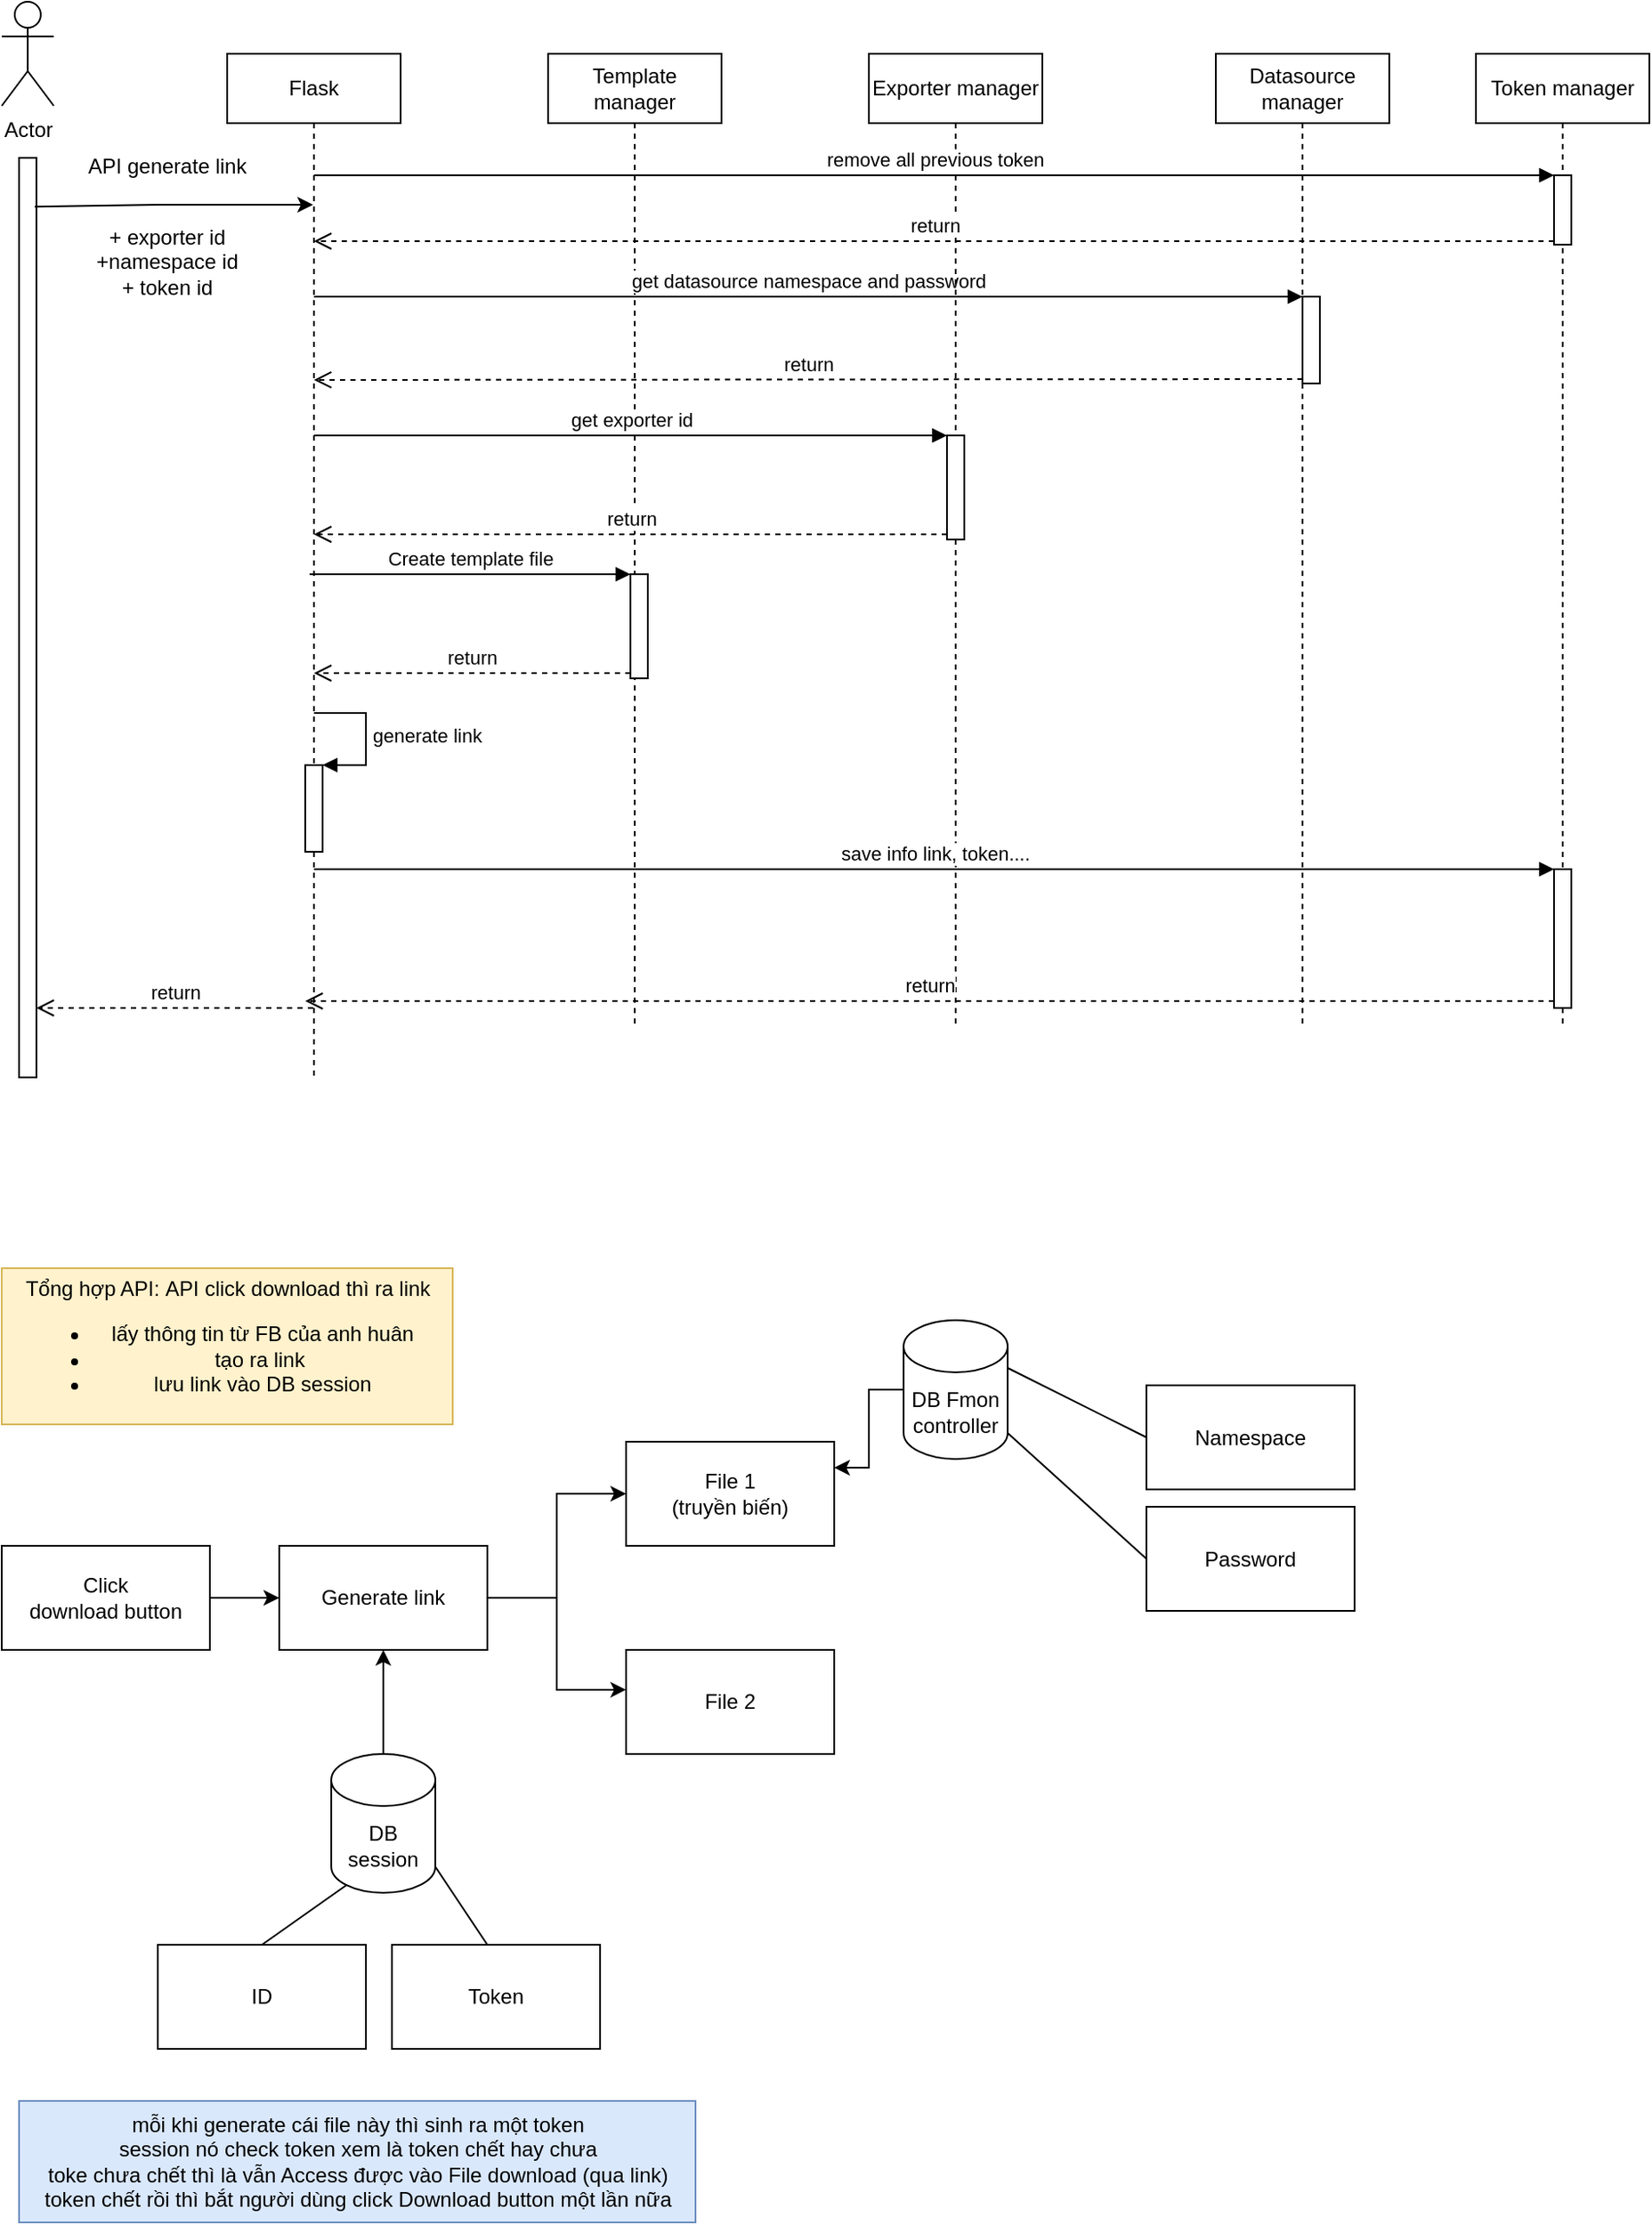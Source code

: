 <mxfile version="20.1.1" type="github" pages="4">
  <diagram id="ONlVN_mibPTLU32uY-dU" name="API generate link">
    <mxGraphModel dx="946" dy="645" grid="1" gridSize="10" guides="1" tooltips="1" connect="1" arrows="1" fold="1" page="1" pageScale="1" pageWidth="850" pageHeight="1100" math="0" shadow="0">
      <root>
        <mxCell id="0" />
        <mxCell id="1" parent="0" />
        <mxCell id="qlLl403qNk03ZVmU591X-13" value="Actor" style="shape=umlActor;verticalLabelPosition=bottom;verticalAlign=top;html=1;" parent="1" vertex="1">
          <mxGeometry x="150" y="60" width="30" height="60" as="geometry" />
        </mxCell>
        <mxCell id="qlLl403qNk03ZVmU591X-14" value="Flask" style="shape=umlLifeline;perimeter=lifelinePerimeter;whiteSpace=wrap;html=1;container=1;collapsible=0;recursiveResize=0;outlineConnect=0;" parent="1" vertex="1">
          <mxGeometry x="280" y="90" width="100" height="590" as="geometry" />
        </mxCell>
        <mxCell id="tB4uZvQwDg-sb7U3ZfQQ-6" value="" style="html=1;points=[];perimeter=orthogonalPerimeter;" vertex="1" parent="qlLl403qNk03ZVmU591X-14">
          <mxGeometry x="45" y="410" width="10" height="50" as="geometry" />
        </mxCell>
        <mxCell id="tB4uZvQwDg-sb7U3ZfQQ-7" value="generate link" style="edgeStyle=orthogonalEdgeStyle;html=1;align=left;spacingLeft=2;endArrow=block;rounded=0;entryX=1;entryY=0;" edge="1" target="tB4uZvQwDg-sb7U3ZfQQ-6" parent="qlLl403qNk03ZVmU591X-14">
          <mxGeometry relative="1" as="geometry">
            <mxPoint x="50" y="380" as="sourcePoint" />
            <Array as="points">
              <mxPoint x="80" y="380" />
            </Array>
          </mxGeometry>
        </mxCell>
        <mxCell id="qlLl403qNk03ZVmU591X-16" value="Template manager" style="shape=umlLifeline;perimeter=lifelinePerimeter;whiteSpace=wrap;html=1;container=1;collapsible=0;recursiveResize=0;outlineConnect=0;" parent="1" vertex="1">
          <mxGeometry x="465" y="90" width="100" height="560" as="geometry" />
        </mxCell>
        <mxCell id="qlLl403qNk03ZVmU591X-17" value="" style="html=1;points=[];perimeter=orthogonalPerimeter;" parent="qlLl403qNk03ZVmU591X-16" vertex="1">
          <mxGeometry x="47.5" y="300" width="10" height="60" as="geometry" />
        </mxCell>
        <mxCell id="qlLl403qNk03ZVmU591X-18" value="Datasource manager" style="shape=umlLifeline;perimeter=lifelinePerimeter;whiteSpace=wrap;html=1;container=1;collapsible=0;recursiveResize=0;outlineConnect=0;" parent="1" vertex="1">
          <mxGeometry x="850" y="90" width="100" height="560" as="geometry" />
        </mxCell>
        <mxCell id="qlLl403qNk03ZVmU591X-19" value="" style="html=1;points=[];perimeter=orthogonalPerimeter;" parent="qlLl403qNk03ZVmU591X-18" vertex="1">
          <mxGeometry x="50" y="140" width="10" height="50" as="geometry" />
        </mxCell>
        <mxCell id="qlLl403qNk03ZVmU591X-20" style="edgeStyle=orthogonalEdgeStyle;rounded=0;orthogonalLoop=1;jettySize=auto;html=1;exitX=1;exitY=0.5;exitDx=0;exitDy=0;entryX=0;entryY=0.5;entryDx=0;entryDy=0;" parent="1" source="qlLl403qNk03ZVmU591X-21" target="qlLl403qNk03ZVmU591X-24" edge="1">
          <mxGeometry relative="1" as="geometry" />
        </mxCell>
        <mxCell id="qlLl403qNk03ZVmU591X-21" value="Click &lt;br&gt;download button" style="rounded=0;whiteSpace=wrap;html=1;" parent="1" vertex="1">
          <mxGeometry x="150" y="950" width="120" height="60" as="geometry" />
        </mxCell>
        <mxCell id="qlLl403qNk03ZVmU591X-22" style="edgeStyle=orthogonalEdgeStyle;rounded=0;orthogonalLoop=1;jettySize=auto;html=1;exitX=1;exitY=0.5;exitDx=0;exitDy=0;entryX=0;entryY=0.5;entryDx=0;entryDy=0;" parent="1" source="qlLl403qNk03ZVmU591X-24" target="qlLl403qNk03ZVmU591X-25" edge="1">
          <mxGeometry relative="1" as="geometry">
            <Array as="points">
              <mxPoint x="470" y="980" />
              <mxPoint x="470" y="920" />
            </Array>
          </mxGeometry>
        </mxCell>
        <mxCell id="qlLl403qNk03ZVmU591X-23" style="edgeStyle=orthogonalEdgeStyle;rounded=0;orthogonalLoop=1;jettySize=auto;html=1;exitX=1;exitY=0.5;exitDx=0;exitDy=0;entryX=0;entryY=0.383;entryDx=0;entryDy=0;entryPerimeter=0;" parent="1" source="qlLl403qNk03ZVmU591X-24" target="qlLl403qNk03ZVmU591X-26" edge="1">
          <mxGeometry relative="1" as="geometry" />
        </mxCell>
        <mxCell id="qlLl403qNk03ZVmU591X-24" value="Generate link" style="rounded=0;whiteSpace=wrap;html=1;" parent="1" vertex="1">
          <mxGeometry x="310" y="950" width="120" height="60" as="geometry" />
        </mxCell>
        <mxCell id="qlLl403qNk03ZVmU591X-25" value="File 1&lt;br&gt;(truyền biến)" style="rounded=0;whiteSpace=wrap;html=1;" parent="1" vertex="1">
          <mxGeometry x="510" y="890" width="120" height="60" as="geometry" />
        </mxCell>
        <mxCell id="qlLl403qNk03ZVmU591X-26" value="File 2" style="rounded=0;whiteSpace=wrap;html=1;" parent="1" vertex="1">
          <mxGeometry x="510" y="1010" width="120" height="60" as="geometry" />
        </mxCell>
        <mxCell id="qlLl403qNk03ZVmU591X-27" value="Namespace" style="rounded=0;whiteSpace=wrap;html=1;" parent="1" vertex="1">
          <mxGeometry x="810" y="857.5" width="120" height="60" as="geometry" />
        </mxCell>
        <mxCell id="qlLl403qNk03ZVmU591X-28" value="Password" style="rounded=0;whiteSpace=wrap;html=1;" parent="1" vertex="1">
          <mxGeometry x="810" y="927.5" width="120" height="60" as="geometry" />
        </mxCell>
        <mxCell id="qlLl403qNk03ZVmU591X-29" style="edgeStyle=orthogonalEdgeStyle;rounded=0;orthogonalLoop=1;jettySize=auto;html=1;exitX=0;exitY=0.5;exitDx=0;exitDy=0;exitPerimeter=0;entryX=1;entryY=0.25;entryDx=0;entryDy=0;" parent="1" source="qlLl403qNk03ZVmU591X-30" target="qlLl403qNk03ZVmU591X-25" edge="1">
          <mxGeometry relative="1" as="geometry" />
        </mxCell>
        <mxCell id="qlLl403qNk03ZVmU591X-30" value="DB Fmon controller" style="shape=cylinder3;whiteSpace=wrap;html=1;boundedLbl=1;backgroundOutline=1;size=15;" parent="1" vertex="1">
          <mxGeometry x="670" y="820" width="60" height="80" as="geometry" />
        </mxCell>
        <mxCell id="qlLl403qNk03ZVmU591X-31" value="" style="endArrow=none;html=1;rounded=0;entryX=0;entryY=0.5;entryDx=0;entryDy=0;exitX=1;exitY=0;exitDx=0;exitDy=27.5;exitPerimeter=0;" parent="1" source="qlLl403qNk03ZVmU591X-30" target="qlLl403qNk03ZVmU591X-27" edge="1">
          <mxGeometry width="50" height="50" relative="1" as="geometry">
            <mxPoint x="720" y="850" as="sourcePoint" />
            <mxPoint x="770" y="887.5" as="targetPoint" />
          </mxGeometry>
        </mxCell>
        <mxCell id="qlLl403qNk03ZVmU591X-32" value="" style="endArrow=none;html=1;rounded=0;entryX=0;entryY=0.5;entryDx=0;entryDy=0;exitX=1;exitY=1;exitDx=0;exitDy=-15;exitPerimeter=0;" parent="1" source="qlLl403qNk03ZVmU591X-30" target="qlLl403qNk03ZVmU591X-28" edge="1">
          <mxGeometry width="50" height="50" relative="1" as="geometry">
            <mxPoint x="740" y="880" as="sourcePoint" />
            <mxPoint x="820" y="897.5" as="targetPoint" />
            <Array as="points" />
          </mxGeometry>
        </mxCell>
        <mxCell id="qlLl403qNk03ZVmU591X-33" style="edgeStyle=orthogonalEdgeStyle;rounded=0;orthogonalLoop=1;jettySize=auto;html=1;exitX=0.5;exitY=0;exitDx=0;exitDy=0;exitPerimeter=0;entryX=0.5;entryY=1;entryDx=0;entryDy=0;" parent="1" source="qlLl403qNk03ZVmU591X-34" target="qlLl403qNk03ZVmU591X-24" edge="1">
          <mxGeometry relative="1" as="geometry" />
        </mxCell>
        <mxCell id="qlLl403qNk03ZVmU591X-34" value="DB session" style="shape=cylinder3;whiteSpace=wrap;html=1;boundedLbl=1;backgroundOutline=1;size=15;" parent="1" vertex="1">
          <mxGeometry x="340" y="1070" width="60" height="80" as="geometry" />
        </mxCell>
        <mxCell id="qlLl403qNk03ZVmU591X-35" value="ID" style="rounded=0;whiteSpace=wrap;html=1;" parent="1" vertex="1">
          <mxGeometry x="240" y="1180" width="120" height="60" as="geometry" />
        </mxCell>
        <mxCell id="qlLl403qNk03ZVmU591X-36" value="Token" style="rounded=0;whiteSpace=wrap;html=1;" parent="1" vertex="1">
          <mxGeometry x="375" y="1180" width="120" height="60" as="geometry" />
        </mxCell>
        <mxCell id="qlLl403qNk03ZVmU591X-37" value="" style="endArrow=none;html=1;rounded=0;entryX=0.145;entryY=1;entryDx=0;entryDy=-4.35;entryPerimeter=0;" parent="1" target="qlLl403qNk03ZVmU591X-34" edge="1">
          <mxGeometry width="50" height="50" relative="1" as="geometry">
            <mxPoint x="300" y="1180" as="sourcePoint" />
            <mxPoint x="350" y="1140" as="targetPoint" />
          </mxGeometry>
        </mxCell>
        <mxCell id="qlLl403qNk03ZVmU591X-38" value="" style="endArrow=none;html=1;rounded=0;entryX=1;entryY=1;entryDx=0;entryDy=-15;entryPerimeter=0;" parent="1" target="qlLl403qNk03ZVmU591X-34" edge="1">
          <mxGeometry width="50" height="50" relative="1" as="geometry">
            <mxPoint x="430" y="1180" as="sourcePoint" />
            <mxPoint x="480" y="1130" as="targetPoint" />
          </mxGeometry>
        </mxCell>
        <mxCell id="qlLl403qNk03ZVmU591X-39" value="mỗi khi generate cái file này thì sinh ra một token&lt;br&gt;session nó check token xem là token chết hay chưa&lt;br&gt;toke chưa chết thì là vẫn Access được vào File download (qua link)&lt;br&gt;token chết rồi thì bắt người dùng click Download button một lần nữa" style="text;html=1;align=center;verticalAlign=middle;resizable=0;points=[];autosize=1;strokeColor=#6c8ebf;fillColor=#dae8fc;" parent="1" vertex="1">
          <mxGeometry x="160" y="1270" width="390" height="70" as="geometry" />
        </mxCell>
        <mxCell id="qlLl403qNk03ZVmU591X-40" value="Tổng hợp API:&amp;nbsp;API click download thì ra link&lt;br&gt;&lt;ul&gt;&lt;li&gt;lấy thông tin từ FB của anh huân&lt;/li&gt;&lt;li&gt;tạo ra link&amp;nbsp;&lt;/li&gt;&lt;li&gt;lưu link vào DB session&lt;/li&gt;&lt;/ul&gt;" style="text;html=1;align=center;verticalAlign=middle;resizable=0;points=[];autosize=1;strokeColor=#d6b656;fillColor=#fff2cc;" parent="1" vertex="1">
          <mxGeometry x="150" y="790" width="260" height="90" as="geometry" />
        </mxCell>
        <mxCell id="qlLl403qNk03ZVmU591X-41" value="Token manager" style="shape=umlLifeline;perimeter=lifelinePerimeter;whiteSpace=wrap;html=1;container=1;collapsible=0;recursiveResize=0;outlineConnect=0;" parent="1" vertex="1">
          <mxGeometry x="1000" y="90" width="100" height="560" as="geometry" />
        </mxCell>
        <mxCell id="qlLl403qNk03ZVmU591X-42" value="" style="html=1;points=[];perimeter=orthogonalPerimeter;" parent="qlLl403qNk03ZVmU591X-41" vertex="1">
          <mxGeometry x="45" y="470" width="10" height="80" as="geometry" />
        </mxCell>
        <mxCell id="qlLl403qNk03ZVmU591X-43" value="" style="html=1;points=[];perimeter=orthogonalPerimeter;" parent="qlLl403qNk03ZVmU591X-41" vertex="1">
          <mxGeometry x="45" y="70" width="10" height="40" as="geometry" />
        </mxCell>
        <mxCell id="qlLl403qNk03ZVmU591X-44" value="" style="html=1;points=[];perimeter=orthogonalPerimeter;" parent="1" vertex="1">
          <mxGeometry x="160" y="150" width="10" height="530" as="geometry" />
        </mxCell>
        <mxCell id="qlLl403qNk03ZVmU591X-45" value="get datasource namespace and password" style="html=1;verticalAlign=bottom;endArrow=block;entryX=0;entryY=0;rounded=0;" parent="1" target="qlLl403qNk03ZVmU591X-19" edge="1" source="qlLl403qNk03ZVmU591X-14">
          <mxGeometry relative="1" as="geometry">
            <mxPoint x="340" y="230" as="sourcePoint" />
          </mxGeometry>
        </mxCell>
        <mxCell id="qlLl403qNk03ZVmU591X-46" value="return" style="html=1;verticalAlign=bottom;endArrow=open;dashed=1;endSize=8;exitX=0;exitY=0.95;rounded=0;" parent="1" source="qlLl403qNk03ZVmU591X-19" edge="1">
          <mxGeometry relative="1" as="geometry">
            <mxPoint x="330" y="278" as="targetPoint" />
          </mxGeometry>
        </mxCell>
        <mxCell id="qlLl403qNk03ZVmU591X-47" value="Exporter manager" style="shape=umlLifeline;perimeter=lifelinePerimeter;whiteSpace=wrap;html=1;container=1;collapsible=0;recursiveResize=0;outlineConnect=0;" parent="1" vertex="1">
          <mxGeometry x="650" y="90" width="100" height="560" as="geometry" />
        </mxCell>
        <mxCell id="IR2cCYZXuaJkCKEqanY1-1" value="" style="html=1;points=[];perimeter=orthogonalPerimeter;" vertex="1" parent="qlLl403qNk03ZVmU591X-47">
          <mxGeometry x="45" y="220" width="10" height="60" as="geometry" />
        </mxCell>
        <mxCell id="qlLl403qNk03ZVmU591X-49" value="Create template file" style="html=1;verticalAlign=bottom;endArrow=block;entryX=0;entryY=0;rounded=0;" parent="1" target="qlLl403qNk03ZVmU591X-17" edge="1">
          <mxGeometry relative="1" as="geometry">
            <mxPoint x="327.5" y="390" as="sourcePoint" />
          </mxGeometry>
        </mxCell>
        <mxCell id="qlLl403qNk03ZVmU591X-50" value="return" style="html=1;verticalAlign=bottom;endArrow=open;dashed=1;endSize=8;exitX=0;exitY=0.95;rounded=0;" parent="1" source="qlLl403qNk03ZVmU591X-17" edge="1" target="qlLl403qNk03ZVmU591X-14">
          <mxGeometry relative="1" as="geometry">
            <mxPoint x="327" y="436" as="targetPoint" />
          </mxGeometry>
        </mxCell>
        <mxCell id="qlLl403qNk03ZVmU591X-53" value="save info link, token...." style="html=1;verticalAlign=bottom;endArrow=block;entryX=0;entryY=0;rounded=0;" parent="1" target="qlLl403qNk03ZVmU591X-42" edge="1" source="qlLl403qNk03ZVmU591X-14">
          <mxGeometry relative="1" as="geometry">
            <mxPoint x="325" y="560.0" as="sourcePoint" />
            <Array as="points">
              <mxPoint x="625.5" y="560" />
            </Array>
          </mxGeometry>
        </mxCell>
        <mxCell id="qlLl403qNk03ZVmU591X-54" value="return" style="html=1;verticalAlign=bottom;endArrow=open;dashed=1;endSize=8;exitX=0;exitY=0.95;rounded=0;" parent="1" source="qlLl403qNk03ZVmU591X-42" edge="1">
          <mxGeometry relative="1" as="geometry">
            <mxPoint x="325" y="636" as="targetPoint" />
          </mxGeometry>
        </mxCell>
        <mxCell id="qlLl403qNk03ZVmU591X-55" value="return" style="html=1;verticalAlign=bottom;endArrow=open;dashed=1;endSize=8;rounded=0;" parent="1" source="qlLl403qNk03ZVmU591X-14" target="qlLl403qNk03ZVmU591X-44" edge="1">
          <mxGeometry relative="1" as="geometry">
            <mxPoint x="280" y="671.52" as="sourcePoint" />
            <mxPoint x="240" y="670" as="targetPoint" />
            <Array as="points">
              <mxPoint x="240" y="640" />
            </Array>
          </mxGeometry>
        </mxCell>
        <mxCell id="qlLl403qNk03ZVmU591X-56" value="remove all previous token" style="html=1;verticalAlign=bottom;endArrow=block;entryX=0;entryY=0;rounded=0;" parent="1" target="qlLl403qNk03ZVmU591X-43" edge="1">
          <mxGeometry relative="1" as="geometry">
            <mxPoint x="330" y="160" as="sourcePoint" />
          </mxGeometry>
        </mxCell>
        <mxCell id="qlLl403qNk03ZVmU591X-57" value="return" style="html=1;verticalAlign=bottom;endArrow=open;dashed=1;endSize=8;exitX=0;exitY=0.95;rounded=0;" parent="1" source="qlLl403qNk03ZVmU591X-43" target="qlLl403qNk03ZVmU591X-14" edge="1">
          <mxGeometry relative="1" as="geometry">
            <mxPoint x="975" y="216" as="targetPoint" />
          </mxGeometry>
        </mxCell>
        <mxCell id="tB4uZvQwDg-sb7U3ZfQQ-3" value="" style="endArrow=classic;html=1;rounded=0;exitX=0.9;exitY=0.021;exitDx=0;exitDy=0;exitPerimeter=0;" edge="1" parent="1">
          <mxGeometry width="50" height="50" relative="1" as="geometry">
            <mxPoint x="169" y="178.13" as="sourcePoint" />
            <mxPoint x="329.5" y="177" as="targetPoint" />
            <Array as="points">
              <mxPoint x="240" y="177" />
            </Array>
          </mxGeometry>
        </mxCell>
        <mxCell id="tB4uZvQwDg-sb7U3ZfQQ-4" value="+ exporter id&lt;br&gt;+namespace id&lt;br&gt;+ token id" style="text;html=1;align=center;verticalAlign=middle;resizable=0;points=[];autosize=1;strokeColor=none;fillColor=none;" vertex="1" parent="1">
          <mxGeometry x="190" y="180" width="110" height="60" as="geometry" />
        </mxCell>
        <mxCell id="tB4uZvQwDg-sb7U3ZfQQ-5" value="API generate link" style="text;html=1;align=center;verticalAlign=middle;resizable=0;points=[];autosize=1;strokeColor=none;fillColor=none;" vertex="1" parent="1">
          <mxGeometry x="190" y="140" width="110" height="30" as="geometry" />
        </mxCell>
        <mxCell id="IR2cCYZXuaJkCKEqanY1-2" value="get exporter id" style="html=1;verticalAlign=bottom;endArrow=block;entryX=0;entryY=0;rounded=0;" edge="1" target="IR2cCYZXuaJkCKEqanY1-1" parent="1" source="qlLl403qNk03ZVmU591X-14">
          <mxGeometry relative="1" as="geometry">
            <mxPoint x="625" y="290" as="sourcePoint" />
          </mxGeometry>
        </mxCell>
        <mxCell id="IR2cCYZXuaJkCKEqanY1-3" value="return" style="html=1;verticalAlign=bottom;endArrow=open;dashed=1;endSize=8;exitX=0;exitY=0.95;rounded=0;" edge="1" source="IR2cCYZXuaJkCKEqanY1-1" parent="1" target="qlLl403qNk03ZVmU591X-14">
          <mxGeometry relative="1" as="geometry">
            <mxPoint x="625" y="366" as="targetPoint" />
          </mxGeometry>
        </mxCell>
      </root>
    </mxGraphModel>
  </diagram>
  <diagram id="MQy6rTMh7t-QHSIdxeik" name="API download file">
    <mxGraphModel dx="946" dy="645" grid="1" gridSize="10" guides="1" tooltips="1" connect="1" arrows="1" fold="1" page="1" pageScale="1" pageWidth="850" pageHeight="1100" math="0" shadow="0">
      <root>
        <mxCell id="0" />
        <mxCell id="1" parent="0" />
      </root>
    </mxGraphModel>
  </diagram>
  <diagram id="z3Zvf-fczTMBQcNVwwX8" name="API list all exporter">
    <mxGraphModel dx="946" dy="645" grid="1" gridSize="10" guides="1" tooltips="1" connect="1" arrows="1" fold="1" page="1" pageScale="1" pageWidth="850" pageHeight="1100" math="0" shadow="0">
      <root>
        <mxCell id="0" />
        <mxCell id="1" parent="0" />
      </root>
    </mxGraphModel>
  </diagram>
  <diagram id="NnaoTa3c9JRWHYfWORHm" name="Database overview">
    <mxGraphModel dx="946" dy="645" grid="1" gridSize="10" guides="1" tooltips="1" connect="1" arrows="1" fold="1" page="1" pageScale="1" pageWidth="850" pageHeight="1100" math="0" shadow="0">
      <root>
        <mxCell id="0" />
        <mxCell id="1" parent="0" />
      </root>
    </mxGraphModel>
  </diagram>
</mxfile>
